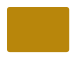 @startuml

skinparam ClassBackgroundColor #DarkGoldenRod
skinparam ClassFontColor #DarkGoldenRod
skinparam ClassBorderColor #DarkGoldenRod

skinparam ClassStereotypeFontSize 0
skinparam CircledCharacterFontSize 0
skinparam CircledCharacterRadius 0
skinparam ClassBorderThickness 0
skinparam Shadowing false

class Dummy

@enduml